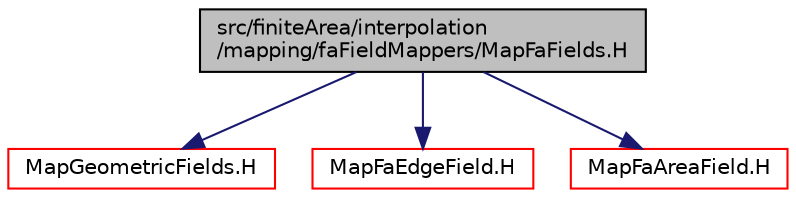 digraph "src/finiteArea/interpolation/mapping/faFieldMappers/MapFaFields.H"
{
  bgcolor="transparent";
  edge [fontname="Helvetica",fontsize="10",labelfontname="Helvetica",labelfontsize="10"];
  node [fontname="Helvetica",fontsize="10",shape=record];
  Node1 [label="src/finiteArea/interpolation\l/mapping/faFieldMappers/MapFaFields.H",height=0.2,width=0.4,color="black", fillcolor="grey75", style="filled" fontcolor="black"];
  Node1 -> Node2 [color="midnightblue",fontsize="10",style="solid",fontname="Helvetica"];
  Node2 [label="MapGeometricFields.H",height=0.2,width=0.4,color="red",URL="$MapGeometricFields_8H.html"];
  Node1 -> Node3 [color="midnightblue",fontsize="10",style="solid",fontname="Helvetica"];
  Node3 [label="MapFaEdgeField.H",height=0.2,width=0.4,color="red",URL="$MapFaEdgeField_8H.html"];
  Node1 -> Node4 [color="midnightblue",fontsize="10",style="solid",fontname="Helvetica"];
  Node4 [label="MapFaAreaField.H",height=0.2,width=0.4,color="red",URL="$MapFaAreaField_8H.html"];
}
